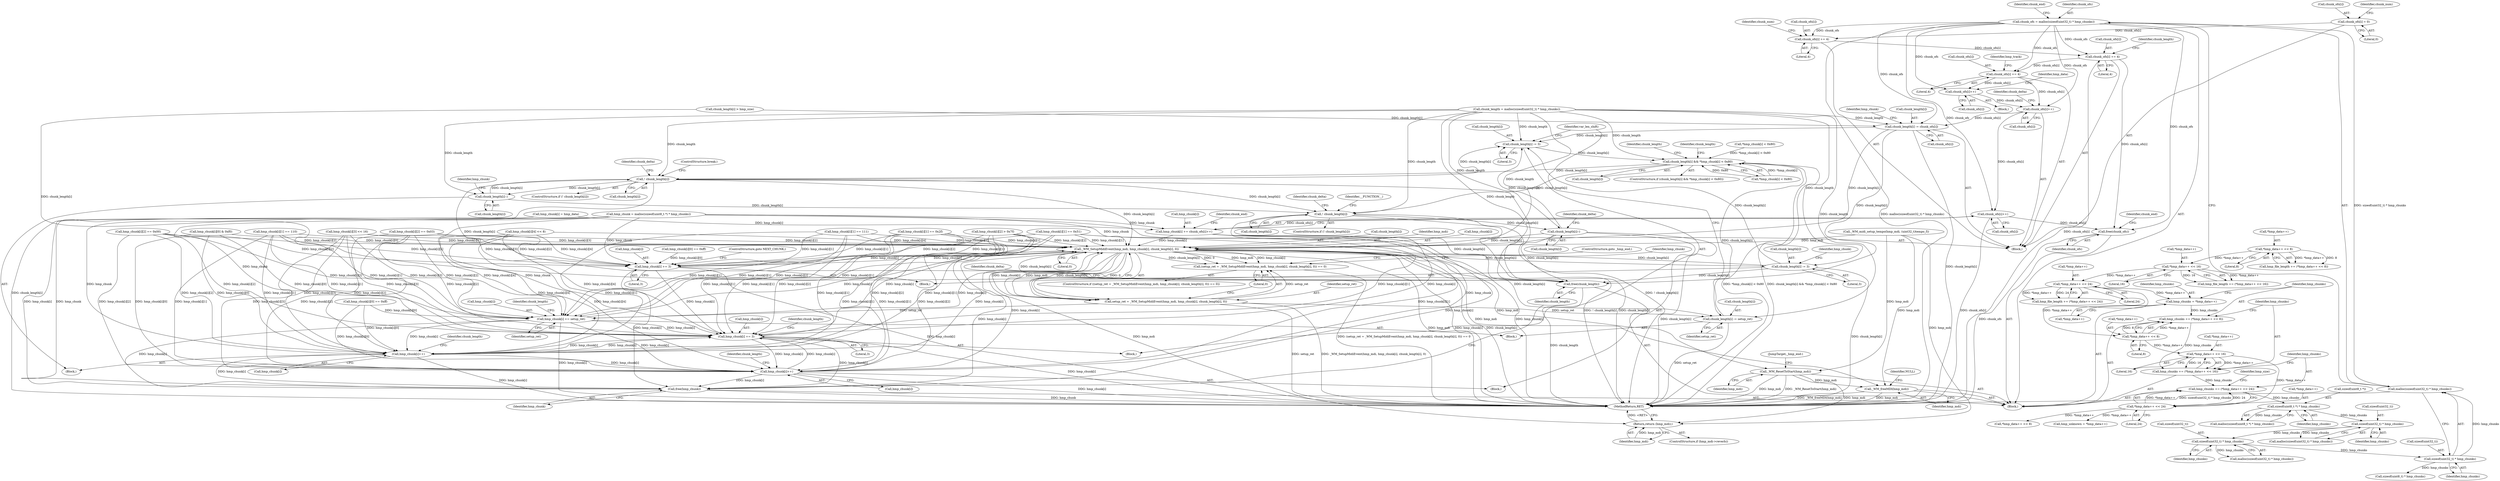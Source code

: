 digraph "0_wildmidi_660b513d99bced8783a4a5984ac2f742c74ebbdd_0@array" {
"1000703" [label="(Call,chunk_ofs[i]++)"];
"1000662" [label="(Call,chunk_ofs[i] += 4)"];
"1000508" [label="(Call,chunk_ofs = malloc(sizeof(uint32_t) * hmp_chunks))"];
"1000510" [label="(Call,malloc(sizeof(uint32_t) * hmp_chunks))"];
"1000511" [label="(Call,sizeof(uint32_t) * hmp_chunks)"];
"1000504" [label="(Call,sizeof(uint32_t) * hmp_chunks)"];
"1000497" [label="(Call,sizeof(uint32_t) * hmp_chunks)"];
"1000490" [label="(Call,sizeof(uint8_t *) * hmp_chunks)"];
"1000327" [label="(Call,hmp_chunks += (*hmp_data++ << 24))"];
"1000329" [label="(Call,*hmp_data++ << 24)"];
"1000322" [label="(Call,*hmp_data++ << 16)"];
"1000315" [label="(Call,*hmp_data++ << 8)"];
"1000292" [label="(Call,*hmp_data++ << 24)"];
"1000285" [label="(Call,*hmp_data++ << 16)"];
"1000278" [label="(Call,*hmp_data++ << 8)"];
"1000320" [label="(Call,hmp_chunks += (*hmp_data++ << 16))"];
"1000313" [label="(Call,hmp_chunks += (*hmp_data++ << 8))"];
"1000308" [label="(Call,hmp_chunks = *hmp_data++)"];
"1000612" [label="(Call,chunk_ofs[i] += 4)"];
"1000571" [label="(Call,chunk_ofs[i] += 4)"];
"1000540" [label="(Call,chunk_ofs[i] = 0)"];
"1000726" [label="(Call,chunk_ofs[i]++)"];
"1000751" [label="(Call,chunk_length[i] -= chunk_ofs[i])"];
"1000911" [label="(Call,chunk_length[i] -= 3)"];
"1001062" [label="(Call,chunk_length[i] && *hmp_chunk[i] < 0x80)"];
"1001076" [label="(Call,! chunk_length[i])"];
"1000926" [label="(Call,_WM_SetupMidiEvent(hmp_mdi, hmp_chunk[i], chunk_length[i], 0))"];
"1000923" [label="(Call,(setup_ret = _WM_SetupMidiEvent(hmp_mdi, hmp_chunk[i], chunk_length[i], 0)) == 0)"];
"1000924" [label="(Call,setup_ret = _WM_SetupMidiEvent(hmp_mdi, hmp_chunk[i], chunk_length[i], 0))"];
"1001043" [label="(Call,hmp_chunk[i] += setup_ret)"];
"1000906" [label="(Call,hmp_chunk[i] += 3)"];
"1001100" [label="(Call,hmp_chunk[i]++)"];
"1001143" [label="(Call,hmp_chunk[i]++)"];
"1001267" [label="(Call,free(hmp_chunk))"];
"1001048" [label="(Call,chunk_length[i] -= setup_ret)"];
"1000970" [label="(Call,chunk_length[i] -= 3)"];
"1001269" [label="(Call,free(chunk_length))"];
"1000975" [label="(Call,hmp_chunk[i] += 3)"];
"1001264" [label="(Call,_WM_ResetToStart(hmp_mdi))"];
"1001281" [label="(Return,return (hmp_mdi);)"];
"1001283" [label="(Call,_WM_freeMDI(hmp_mdi))"];
"1001104" [label="(Call,chunk_length[i]--)"];
"1001115" [label="(Call,! chunk_length[i])"];
"1001147" [label="(Call,chunk_length[i]--)"];
"1000762" [label="(Call,chunk_ofs[i]++)"];
"1000758" [label="(Call,hmp_chunk[i] += chunk_ofs[i]++)"];
"1001273" [label="(Call,free(chunk_ofs))"];
"1001105" [label="(Call,chunk_length[i])"];
"1000283" [label="(Call,hmp_file_length += (*hmp_data++ << 16))"];
"1001100" [label="(Call,hmp_chunk[i]++)"];
"1000910" [label="(Literal,3)"];
"1000870" [label="(Block,)"];
"1001267" [label="(Call,free(hmp_chunk))"];
"1000491" [label="(Call,sizeof(uint8_t *))"];
"1000279" [label="(Call,*hmp_data++)"];
"1000668" [label="(Identifier,hmp_track)"];
"1001116" [label="(Call,chunk_length[i])"];
"1000926" [label="(Call,_WM_SetupMidiEvent(hmp_mdi, hmp_chunk[i], chunk_length[i], 0))"];
"1000544" [label="(Literal,0)"];
"1000507" [label="(Identifier,hmp_chunks)"];
"1000727" [label="(Call,chunk_ofs[i])"];
"1001080" [label="(ControlStructure,break;)"];
"1001101" [label="(Call,hmp_chunk[i])"];
"1001052" [label="(Identifier,setup_ret)"];
"1000768" [label="(Identifier,chunk_end)"];
"1000931" [label="(Call,chunk_length[i])"];
"1000663" [label="(Call,chunk_ofs[i])"];
"1000760" [label="(Identifier,hmp_chunk)"];
"1001129" [label="(Identifier,chunk_delta)"];
"1001153" [label="(Identifier,chunk_delta)"];
"1001269" [label="(Call,free(chunk_length))"];
"1000503" [label="(Call,malloc(sizeof(uint32_t) * hmp_chunks))"];
"1000335" [label="(Identifier,hmp_size)"];
"1000970" [label="(Call,chunk_length[i] -= 3)"];
"1001144" [label="(Call,hmp_chunk[i])"];
"1001286" [label="(Identifier,NULL)"];
"1000704" [label="(Call,chunk_ofs[i])"];
"1000948" [label="(Call,hmp_chunk[i][1] == 0x2f)"];
"1001264" [label="(Call,_WM_ResetToStart(hmp_mdi))"];
"1000510" [label="(Call,malloc(sizeof(uint32_t) * hmp_chunks))"];
"1001149" [label="(Identifier,chunk_length)"];
"1000498" [label="(Call,sizeof(uint32_t))"];
"1000962" [label="(Block,)"];
"1001268" [label="(Identifier,hmp_chunk)"];
"1000974" [label="(Literal,3)"];
"1000927" [label="(Identifier,hmp_mdi)"];
"1001147" [label="(Call,chunk_length[i]--)"];
"1001104" [label="(Call,chunk_length[i]--)"];
"1001274" [label="(Identifier,chunk_ofs)"];
"1000497" [label="(Call,sizeof(uint32_t) * hmp_chunks)"];
"1001075" [label="(ControlStructure,if (! chunk_length[i]))"];
"1001148" [label="(Call,chunk_length[i])"];
"1001273" [label="(Call,free(chunk_ofs))"];
"1000612" [label="(Call,chunk_ofs[i] += 4)"];
"1000308" [label="(Call,hmp_chunks = *hmp_data++)"];
"1000322" [label="(Call,*hmp_data++ << 16)"];
"1000316" [label="(Call,*hmp_data++)"];
"1000935" [label="(Literal,0)"];
"1000984" [label="(Call,hmp_chunk[i][0] == 0xff)"];
"1000751" [label="(Call,chunk_length[i] -= chunk_ofs[i])"];
"1000662" [label="(Call,chunk_ofs[i] += 4)"];
"1001074" [label="(Block,)"];
"1001287" [label="(MethodReturn,RET)"];
"1000752" [label="(Call,chunk_length[i])"];
"1000330" [label="(Call,*hmp_data++)"];
"1001266" [label="(JumpTarget,_hmp_end:)"];
"1000496" [label="(Call,malloc(sizeof(uint32_t) * hmp_chunks))"];
"1000906" [label="(Call,hmp_chunk[i] += 3)"];
"1000541" [label="(Call,chunk_ofs[i])"];
"1000329" [label="(Call,*hmp_data++ << 24)"];
"1000912" [label="(Call,chunk_length[i])"];
"1001121" [label="(Identifier,__FUNCTION__)"];
"1001066" [label="(Call,*hmp_chunk[i] < 0x80)"];
"1000286" [label="(Call,*hmp_data++)"];
"1001106" [label="(Identifier,chunk_length)"];
"1000884" [label="(Call,hmp_chunk[i][1] == 110)"];
"1000726" [label="(Call,chunk_ofs[i]++)"];
"1000333" [label="(Literal,24)"];
"1000975" [label="(Call,hmp_chunk[i] += 3)"];
"1000943" [label="(Identifier,hmp_chunk)"];
"1000505" [label="(Call,sizeof(uint32_t))"];
"1000755" [label="(Call,chunk_ofs[i])"];
"1001062" [label="(Call,chunk_length[i] && *hmp_chunk[i] < 0x80)"];
"1000327" [label="(Call,hmp_chunks += (*hmp_data++ << 24))"];
"1000999" [label="(Call,hmp_chunk[i][2] == 0x03)"];
"1000922" [label="(ControlStructure,if ((setup_ret = _WM_SetupMidiEvent(hmp_mdi, hmp_chunk[i], chunk_length[i], 0)) == 0))"];
"1000500" [label="(Identifier,hmp_chunks)"];
"1001111" [label="(Identifier,hmp_chunk)"];
"1000571" [label="(Call,chunk_ofs[i] += 4)"];
"1000577" [label="(Identifier,chunk_num)"];
"1000937" [label="(ControlStructure,goto _hmp_end;)"];
"1000323" [label="(Call,*hmp_data++)"];
"1000326" [label="(Literal,16)"];
"1000733" [label="(Identifier,chunk_delta)"];
"1000282" [label="(Literal,8)"];
"1000511" [label="(Call,sizeof(uint32_t) * hmp_chunks)"];
"1001047" [label="(Identifier,setup_ret)"];
"1001054" [label="(Identifier,var_len_shift)"];
"1000977" [label="(Identifier,hmp_chunk)"];
"1000907" [label="(Call,hmp_chunk[i])"];
"1000540" [label="(Call,chunk_ofs[i] = 0)"];
"1000971" [label="(Call,chunk_length[i])"];
"1000928" [label="(Call,hmp_chunk[i])"];
"1000493" [label="(Identifier,hmp_chunks)"];
"1001063" [label="(Call,chunk_length[i])"];
"1000613" [label="(Call,chunk_ofs[i])"];
"1000758" [label="(Call,hmp_chunk[i] += chunk_ofs[i]++)"];
"1001284" [label="(Identifier,hmp_mdi)"];
"1000709" [label="(Identifier,hmp_data)"];
"1000535" [label="(Call,hmp_chunk[i] = hmp_data)"];
"1000285" [label="(Call,*hmp_data++ << 16)"];
"1000891" [label="(Call,hmp_chunk[i][1] == 111)"];
"1001276" [label="(Identifier,chunk_end)"];
"1001083" [label="(Identifier,chunk_delta)"];
"1000309" [label="(Identifier,hmp_chunks)"];
"1000934" [label="(Literal,0)"];
"1001282" [label="(Identifier,hmp_mdi)"];
"1000314" [label="(Identifier,hmp_chunks)"];
"1000979" [label="(Literal,3)"];
"1001114" [label="(ControlStructure,if (! chunk_length[i]))"];
"1001061" [label="(ControlStructure,if (chunk_length[i] && *hmp_chunk[i] < 0x80))"];
"1000534" [label="(Block,)"];
"1000337" [label="(Call,hmp_unknown = *hmp_data++)"];
"1000292" [label="(Call,*hmp_data++ << 24)"];
"1000489" [label="(Call,malloc(sizeof(uint8_t *) * hmp_chunks))"];
"1000344" [label="(Call,*hmp_data++ << 8)"];
"1000315" [label="(Call,*hmp_data++ << 8)"];
"1000620" [label="(Identifier,chunk_length)"];
"1000666" [label="(Literal,4)"];
"1001265" [label="(Identifier,hmp_mdi)"];
"1000762" [label="(Call,chunk_ofs[i]++)"];
"1001012" [label="(Call,hmp_chunk[i][3] << 16)"];
"1001283" [label="(Call,_WM_freeMDI(hmp_mdi))"];
"1000546" [label="(Identifier,chunk_num)"];
"1000290" [label="(Call,hmp_file_length += (*hmp_data++ << 24))"];
"1001277" [label="(ControlStructure,if (hmp_mdi->reverb))"];
"1000490" [label="(Call,sizeof(uint8_t *) * hmp_chunks)"];
"1000516" [label="(Identifier,chunk_end)"];
"1000494" [label="(Call,chunk_length = malloc(sizeof(uint32_t) * hmp_chunks))"];
"1001272" [label="(Identifier,chunk_delta)"];
"1000976" [label="(Call,hmp_chunk[i])"];
"1000518" [label="(Call,sizeof(uint8_t) * hmp_chunks)"];
"1000293" [label="(Call,*hmp_data++)"];
"1001115" [label="(Call,! chunk_length[i])"];
"1000917" [label="(Block,)"];
"1001270" [label="(Identifier,chunk_length)"];
"1000572" [label="(Call,chunk_ofs[i])"];
"1001108" [label="(Call,*hmp_chunk[i] < 0x80)"];
"1001078" [label="(Identifier,chunk_length)"];
"1000940" [label="(Call,hmp_chunk[i][0] == 0xff)"];
"1000874" [label="(Call,hmp_chunk[i][0] & 0xf0)"];
"1000684" [label="(Block,)"];
"1000512" [label="(Call,sizeof(uint32_t))"];
"1000276" [label="(Call,hmp_file_length += (*hmp_data++ << 8))"];
"1000759" [label="(Call,hmp_chunk[i])"];
"1000320" [label="(Call,hmp_chunks += (*hmp_data++ << 16))"];
"1001281" [label="(Return,return (hmp_mdi);)"];
"1000992" [label="(Call,hmp_chunk[i][1] == 0x51)"];
"1001044" [label="(Call,hmp_chunk[i])"];
"1000289" [label="(Literal,16)"];
"1000575" [label="(Literal,4)"];
"1000923" [label="(Call,(setup_ret = _WM_SetupMidiEvent(hmp_mdi, hmp_chunk[i], chunk_length[i], 0)) == 0)"];
"1000703" [label="(Call,chunk_ofs[i]++)"];
"1000321" [label="(Identifier,hmp_chunks)"];
"1000313" [label="(Call,hmp_chunks += (*hmp_data++ << 8))"];
"1000509" [label="(Identifier,chunk_ofs)"];
"1001117" [label="(Identifier,chunk_length)"];
"1000905" [label="(Block,)"];
"1000296" [label="(Literal,24)"];
"1000924" [label="(Call,setup_ret = _WM_SetupMidiEvent(hmp_mdi, hmp_chunk[i], chunk_length[i], 0))"];
"1001143" [label="(Call,hmp_chunk[i]++)"];
"1000925" [label="(Identifier,setup_ret)"];
"1000980" [label="(ControlStructure,goto NEXT_CHUNK;)"];
"1000514" [label="(Identifier,hmp_chunks)"];
"1000508" [label="(Call,chunk_ofs = malloc(sizeof(uint32_t) * hmp_chunks))"];
"1000911" [label="(Call,chunk_length[i] -= 3)"];
"1001043" [label="(Call,hmp_chunk[i] += setup_ret)"];
"1001048" [label="(Call,chunk_length[i] -= setup_ret)"];
"1000618" [label="(Call,chunk_length[i] > hmp_size)"];
"1000955" [label="(Call,hmp_chunk[i][2] == 0x00)"];
"1000328" [label="(Identifier,hmp_chunks)"];
"1000487" [label="(Call,hmp_chunk = malloc(sizeof(uint8_t *) * hmp_chunks))"];
"1000106" [label="(Block,)"];
"1001077" [label="(Call,chunk_length[i])"];
"1000616" [label="(Literal,4)"];
"1001050" [label="(Identifier,chunk_length)"];
"1000898" [label="(Call,hmp_chunk[i][2] > 0x7f)"];
"1000915" [label="(Literal,3)"];
"1000763" [label="(Call,chunk_ofs[i])"];
"1000319" [label="(Literal,8)"];
"1000482" [label="(Call,_WM_midi_setup_tempo(hmp_mdi, (uint32_t)tempo_f))"];
"1001076" [label="(Call,! chunk_length[i])"];
"1001020" [label="(Call,hmp_chunk[i][4] << 8)"];
"1000504" [label="(Call,sizeof(uint32_t) * hmp_chunks)"];
"1000913" [label="(Identifier,chunk_length)"];
"1000278" [label="(Call,*hmp_data++ << 8)"];
"1001049" [label="(Call,chunk_length[i])"];
"1000310" [label="(Call,*hmp_data++)"];
"1000703" -> "1000684"  [label="AST: "];
"1000703" -> "1000704"  [label="CFG: "];
"1000704" -> "1000703"  [label="AST: "];
"1000709" -> "1000703"  [label="CFG: "];
"1000662" -> "1000703"  [label="DDG: chunk_ofs[i]"];
"1000508" -> "1000703"  [label="DDG: chunk_ofs"];
"1000703" -> "1000726"  [label="DDG: chunk_ofs[i]"];
"1000662" -> "1000534"  [label="AST: "];
"1000662" -> "1000666"  [label="CFG: "];
"1000663" -> "1000662"  [label="AST: "];
"1000666" -> "1000662"  [label="AST: "];
"1000668" -> "1000662"  [label="CFG: "];
"1000508" -> "1000662"  [label="DDG: chunk_ofs"];
"1000612" -> "1000662"  [label="DDG: chunk_ofs[i]"];
"1000662" -> "1000726"  [label="DDG: chunk_ofs[i]"];
"1000508" -> "1000106"  [label="AST: "];
"1000508" -> "1000510"  [label="CFG: "];
"1000509" -> "1000508"  [label="AST: "];
"1000510" -> "1000508"  [label="AST: "];
"1000516" -> "1000508"  [label="CFG: "];
"1000508" -> "1001287"  [label="DDG: malloc(sizeof(uint32_t) * hmp_chunks)"];
"1000510" -> "1000508"  [label="DDG: sizeof(uint32_t) * hmp_chunks"];
"1000508" -> "1000571"  [label="DDG: chunk_ofs"];
"1000508" -> "1000612"  [label="DDG: chunk_ofs"];
"1000508" -> "1000726"  [label="DDG: chunk_ofs"];
"1000508" -> "1000751"  [label="DDG: chunk_ofs"];
"1000508" -> "1000762"  [label="DDG: chunk_ofs"];
"1000508" -> "1001273"  [label="DDG: chunk_ofs"];
"1000510" -> "1000511"  [label="CFG: "];
"1000511" -> "1000510"  [label="AST: "];
"1000510" -> "1001287"  [label="DDG: sizeof(uint32_t) * hmp_chunks"];
"1000511" -> "1000510"  [label="DDG: hmp_chunks"];
"1000511" -> "1000514"  [label="CFG: "];
"1000512" -> "1000511"  [label="AST: "];
"1000514" -> "1000511"  [label="AST: "];
"1000504" -> "1000511"  [label="DDG: hmp_chunks"];
"1000511" -> "1000518"  [label="DDG: hmp_chunks"];
"1000504" -> "1000503"  [label="AST: "];
"1000504" -> "1000507"  [label="CFG: "];
"1000505" -> "1000504"  [label="AST: "];
"1000507" -> "1000504"  [label="AST: "];
"1000503" -> "1000504"  [label="CFG: "];
"1000504" -> "1000503"  [label="DDG: hmp_chunks"];
"1000497" -> "1000504"  [label="DDG: hmp_chunks"];
"1000497" -> "1000496"  [label="AST: "];
"1000497" -> "1000500"  [label="CFG: "];
"1000498" -> "1000497"  [label="AST: "];
"1000500" -> "1000497"  [label="AST: "];
"1000496" -> "1000497"  [label="CFG: "];
"1000497" -> "1000496"  [label="DDG: hmp_chunks"];
"1000490" -> "1000497"  [label="DDG: hmp_chunks"];
"1000490" -> "1000489"  [label="AST: "];
"1000490" -> "1000493"  [label="CFG: "];
"1000491" -> "1000490"  [label="AST: "];
"1000493" -> "1000490"  [label="AST: "];
"1000489" -> "1000490"  [label="CFG: "];
"1000490" -> "1000489"  [label="DDG: hmp_chunks"];
"1000327" -> "1000490"  [label="DDG: hmp_chunks"];
"1000327" -> "1000106"  [label="AST: "];
"1000327" -> "1000329"  [label="CFG: "];
"1000328" -> "1000327"  [label="AST: "];
"1000329" -> "1000327"  [label="AST: "];
"1000335" -> "1000327"  [label="CFG: "];
"1000329" -> "1000327"  [label="DDG: *hmp_data++"];
"1000329" -> "1000327"  [label="DDG: 24"];
"1000320" -> "1000327"  [label="DDG: hmp_chunks"];
"1000329" -> "1000333"  [label="CFG: "];
"1000330" -> "1000329"  [label="AST: "];
"1000333" -> "1000329"  [label="AST: "];
"1000322" -> "1000329"  [label="DDG: *hmp_data++"];
"1000329" -> "1000337"  [label="DDG: *hmp_data++"];
"1000329" -> "1000344"  [label="DDG: *hmp_data++"];
"1000322" -> "1000320"  [label="AST: "];
"1000322" -> "1000326"  [label="CFG: "];
"1000323" -> "1000322"  [label="AST: "];
"1000326" -> "1000322"  [label="AST: "];
"1000320" -> "1000322"  [label="CFG: "];
"1000322" -> "1000320"  [label="DDG: *hmp_data++"];
"1000322" -> "1000320"  [label="DDG: 16"];
"1000315" -> "1000322"  [label="DDG: *hmp_data++"];
"1000315" -> "1000313"  [label="AST: "];
"1000315" -> "1000319"  [label="CFG: "];
"1000316" -> "1000315"  [label="AST: "];
"1000319" -> "1000315"  [label="AST: "];
"1000313" -> "1000315"  [label="CFG: "];
"1000315" -> "1000313"  [label="DDG: *hmp_data++"];
"1000315" -> "1000313"  [label="DDG: 8"];
"1000292" -> "1000315"  [label="DDG: *hmp_data++"];
"1000292" -> "1000290"  [label="AST: "];
"1000292" -> "1000296"  [label="CFG: "];
"1000293" -> "1000292"  [label="AST: "];
"1000296" -> "1000292"  [label="AST: "];
"1000290" -> "1000292"  [label="CFG: "];
"1000292" -> "1000290"  [label="DDG: *hmp_data++"];
"1000292" -> "1000290"  [label="DDG: 24"];
"1000285" -> "1000292"  [label="DDG: *hmp_data++"];
"1000292" -> "1000308"  [label="DDG: *hmp_data++"];
"1000285" -> "1000283"  [label="AST: "];
"1000285" -> "1000289"  [label="CFG: "];
"1000286" -> "1000285"  [label="AST: "];
"1000289" -> "1000285"  [label="AST: "];
"1000283" -> "1000285"  [label="CFG: "];
"1000285" -> "1000283"  [label="DDG: *hmp_data++"];
"1000285" -> "1000283"  [label="DDG: 16"];
"1000278" -> "1000285"  [label="DDG: *hmp_data++"];
"1000278" -> "1000276"  [label="AST: "];
"1000278" -> "1000282"  [label="CFG: "];
"1000279" -> "1000278"  [label="AST: "];
"1000282" -> "1000278"  [label="AST: "];
"1000276" -> "1000278"  [label="CFG: "];
"1000278" -> "1000276"  [label="DDG: *hmp_data++"];
"1000278" -> "1000276"  [label="DDG: 8"];
"1000320" -> "1000106"  [label="AST: "];
"1000321" -> "1000320"  [label="AST: "];
"1000328" -> "1000320"  [label="CFG: "];
"1000313" -> "1000320"  [label="DDG: hmp_chunks"];
"1000313" -> "1000106"  [label="AST: "];
"1000314" -> "1000313"  [label="AST: "];
"1000321" -> "1000313"  [label="CFG: "];
"1000308" -> "1000313"  [label="DDG: hmp_chunks"];
"1000308" -> "1000106"  [label="AST: "];
"1000308" -> "1000310"  [label="CFG: "];
"1000309" -> "1000308"  [label="AST: "];
"1000310" -> "1000308"  [label="AST: "];
"1000314" -> "1000308"  [label="CFG: "];
"1000612" -> "1000534"  [label="AST: "];
"1000612" -> "1000616"  [label="CFG: "];
"1000613" -> "1000612"  [label="AST: "];
"1000616" -> "1000612"  [label="AST: "];
"1000620" -> "1000612"  [label="CFG: "];
"1000612" -> "1001287"  [label="DDG: chunk_ofs[i]"];
"1000571" -> "1000612"  [label="DDG: chunk_ofs[i]"];
"1000612" -> "1001273"  [label="DDG: chunk_ofs[i]"];
"1000571" -> "1000534"  [label="AST: "];
"1000571" -> "1000575"  [label="CFG: "];
"1000572" -> "1000571"  [label="AST: "];
"1000575" -> "1000571"  [label="AST: "];
"1000577" -> "1000571"  [label="CFG: "];
"1000540" -> "1000571"  [label="DDG: chunk_ofs[i]"];
"1000540" -> "1000534"  [label="AST: "];
"1000540" -> "1000544"  [label="CFG: "];
"1000541" -> "1000540"  [label="AST: "];
"1000544" -> "1000540"  [label="AST: "];
"1000546" -> "1000540"  [label="CFG: "];
"1000726" -> "1000534"  [label="AST: "];
"1000726" -> "1000727"  [label="CFG: "];
"1000727" -> "1000726"  [label="AST: "];
"1000733" -> "1000726"  [label="CFG: "];
"1000726" -> "1000751"  [label="DDG: chunk_ofs[i]"];
"1000726" -> "1000762"  [label="DDG: chunk_ofs[i]"];
"1000751" -> "1000534"  [label="AST: "];
"1000751" -> "1000755"  [label="CFG: "];
"1000752" -> "1000751"  [label="AST: "];
"1000755" -> "1000751"  [label="AST: "];
"1000760" -> "1000751"  [label="CFG: "];
"1000751" -> "1001287"  [label="DDG: chunk_length[i]"];
"1000494" -> "1000751"  [label="DDG: chunk_length"];
"1000618" -> "1000751"  [label="DDG: chunk_length[i]"];
"1000751" -> "1000911"  [label="DDG: chunk_length[i]"];
"1000751" -> "1000926"  [label="DDG: chunk_length[i]"];
"1000751" -> "1001269"  [label="DDG: chunk_length[i]"];
"1000911" -> "1000905"  [label="AST: "];
"1000911" -> "1000915"  [label="CFG: "];
"1000912" -> "1000911"  [label="AST: "];
"1000915" -> "1000911"  [label="AST: "];
"1001054" -> "1000911"  [label="CFG: "];
"1001147" -> "1000911"  [label="DDG: chunk_length[i]"];
"1000494" -> "1000911"  [label="DDG: chunk_length"];
"1000970" -> "1000911"  [label="DDG: chunk_length[i]"];
"1001076" -> "1000911"  [label="DDG: chunk_length[i]"];
"1000911" -> "1001062"  [label="DDG: chunk_length[i]"];
"1001062" -> "1001061"  [label="AST: "];
"1001062" -> "1001063"  [label="CFG: "];
"1001062" -> "1001066"  [label="CFG: "];
"1001063" -> "1001062"  [label="AST: "];
"1001066" -> "1001062"  [label="AST: "];
"1001078" -> "1001062"  [label="CFG: "];
"1001117" -> "1001062"  [label="CFG: "];
"1001062" -> "1001287"  [label="DDG: chunk_length[i] && *hmp_chunk[i] < 0x80"];
"1001062" -> "1001287"  [label="DDG: *hmp_chunk[i] < 0x80"];
"1001048" -> "1001062"  [label="DDG: chunk_length[i]"];
"1000494" -> "1001062"  [label="DDG: chunk_length"];
"1001108" -> "1001062"  [label="DDG: *hmp_chunk[i] < 0x80"];
"1001066" -> "1001062"  [label="DDG: *hmp_chunk[i]"];
"1001066" -> "1001062"  [label="DDG: 0x80"];
"1001062" -> "1001076"  [label="DDG: chunk_length[i]"];
"1001062" -> "1001115"  [label="DDG: chunk_length[i]"];
"1001076" -> "1001075"  [label="AST: "];
"1001076" -> "1001077"  [label="CFG: "];
"1001077" -> "1001076"  [label="AST: "];
"1001080" -> "1001076"  [label="CFG: "];
"1001083" -> "1001076"  [label="CFG: "];
"1001076" -> "1001287"  [label="DDG: chunk_length[i]"];
"1001076" -> "1001287"  [label="DDG: ! chunk_length[i]"];
"1001076" -> "1000926"  [label="DDG: chunk_length[i]"];
"1001104" -> "1001076"  [label="DDG: chunk_length[i]"];
"1000494" -> "1001076"  [label="DDG: chunk_length"];
"1001076" -> "1001104"  [label="DDG: chunk_length[i]"];
"1001076" -> "1001115"  [label="DDG: chunk_length[i]"];
"1001076" -> "1001269"  [label="DDG: chunk_length[i]"];
"1000926" -> "1000924"  [label="AST: "];
"1000926" -> "1000934"  [label="CFG: "];
"1000927" -> "1000926"  [label="AST: "];
"1000928" -> "1000926"  [label="AST: "];
"1000931" -> "1000926"  [label="AST: "];
"1000934" -> "1000926"  [label="AST: "];
"1000924" -> "1000926"  [label="CFG: "];
"1000926" -> "1001287"  [label="DDG: hmp_mdi"];
"1000926" -> "1001287"  [label="DDG: hmp_chunk[i]"];
"1000926" -> "1001287"  [label="DDG: chunk_length[i]"];
"1000926" -> "1000923"  [label="DDG: hmp_mdi"];
"1000926" -> "1000923"  [label="DDG: hmp_chunk[i]"];
"1000926" -> "1000923"  [label="DDG: chunk_length[i]"];
"1000926" -> "1000923"  [label="DDG: 0"];
"1000926" -> "1000924"  [label="DDG: hmp_mdi"];
"1000926" -> "1000924"  [label="DDG: hmp_chunk[i]"];
"1000926" -> "1000924"  [label="DDG: chunk_length[i]"];
"1000926" -> "1000924"  [label="DDG: 0"];
"1000482" -> "1000926"  [label="DDG: hmp_mdi"];
"1000898" -> "1000926"  [label="DDG: hmp_chunk[i][2]"];
"1000487" -> "1000926"  [label="DDG: hmp_chunk"];
"1000884" -> "1000926"  [label="DDG: hmp_chunk[i][1]"];
"1000906" -> "1000926"  [label="DDG: hmp_chunk[i]"];
"1000891" -> "1000926"  [label="DDG: hmp_chunk[i][1]"];
"1000758" -> "1000926"  [label="DDG: hmp_chunk[i]"];
"1001012" -> "1000926"  [label="DDG: hmp_chunk[i][3]"];
"1000948" -> "1000926"  [label="DDG: hmp_chunk[i][1]"];
"1001100" -> "1000926"  [label="DDG: hmp_chunk[i]"];
"1001143" -> "1000926"  [label="DDG: hmp_chunk[i]"];
"1000955" -> "1000926"  [label="DDG: hmp_chunk[i][2]"];
"1000999" -> "1000926"  [label="DDG: hmp_chunk[i][2]"];
"1000992" -> "1000926"  [label="DDG: hmp_chunk[i][1]"];
"1001020" -> "1000926"  [label="DDG: hmp_chunk[i][4]"];
"1001043" -> "1000926"  [label="DDG: hmp_chunk[i]"];
"1000874" -> "1000926"  [label="DDG: hmp_chunk[i][0]"];
"1000975" -> "1000926"  [label="DDG: hmp_chunk[i]"];
"1001147" -> "1000926"  [label="DDG: chunk_length[i]"];
"1000494" -> "1000926"  [label="DDG: chunk_length"];
"1000970" -> "1000926"  [label="DDG: chunk_length[i]"];
"1000926" -> "1000970"  [label="DDG: chunk_length[i]"];
"1000926" -> "1000975"  [label="DDG: hmp_chunk[i]"];
"1000926" -> "1001043"  [label="DDG: hmp_chunk[i]"];
"1000926" -> "1001048"  [label="DDG: chunk_length[i]"];
"1000926" -> "1001264"  [label="DDG: hmp_mdi"];
"1000926" -> "1001267"  [label="DDG: hmp_chunk[i]"];
"1000926" -> "1001269"  [label="DDG: chunk_length[i]"];
"1000926" -> "1001281"  [label="DDG: hmp_mdi"];
"1000926" -> "1001283"  [label="DDG: hmp_mdi"];
"1000923" -> "1000922"  [label="AST: "];
"1000923" -> "1000935"  [label="CFG: "];
"1000924" -> "1000923"  [label="AST: "];
"1000935" -> "1000923"  [label="AST: "];
"1000937" -> "1000923"  [label="CFG: "];
"1000943" -> "1000923"  [label="CFG: "];
"1000923" -> "1001287"  [label="DDG: (setup_ret = _WM_SetupMidiEvent(hmp_mdi, hmp_chunk[i], chunk_length[i], 0)) == 0"];
"1000924" -> "1000923"  [label="DDG: setup_ret"];
"1000925" -> "1000924"  [label="AST: "];
"1000935" -> "1000924"  [label="CFG: "];
"1000924" -> "1001287"  [label="DDG: _WM_SetupMidiEvent(hmp_mdi, hmp_chunk[i], chunk_length[i], 0)"];
"1000924" -> "1001287"  [label="DDG: setup_ret"];
"1000924" -> "1001043"  [label="DDG: setup_ret"];
"1000924" -> "1001048"  [label="DDG: setup_ret"];
"1001043" -> "1000917"  [label="AST: "];
"1001043" -> "1001047"  [label="CFG: "];
"1001044" -> "1001043"  [label="AST: "];
"1001047" -> "1001043"  [label="AST: "];
"1001050" -> "1001043"  [label="CFG: "];
"1001043" -> "1001287"  [label="DDG: hmp_chunk[i]"];
"1001043" -> "1000906"  [label="DDG: hmp_chunk[i]"];
"1000898" -> "1001043"  [label="DDG: hmp_chunk[i][2]"];
"1000487" -> "1001043"  [label="DDG: hmp_chunk"];
"1000884" -> "1001043"  [label="DDG: hmp_chunk[i][1]"];
"1000891" -> "1001043"  [label="DDG: hmp_chunk[i][1]"];
"1001012" -> "1001043"  [label="DDG: hmp_chunk[i][3]"];
"1000948" -> "1001043"  [label="DDG: hmp_chunk[i][1]"];
"1000984" -> "1001043"  [label="DDG: hmp_chunk[i][0]"];
"1000955" -> "1001043"  [label="DDG: hmp_chunk[i][2]"];
"1000999" -> "1001043"  [label="DDG: hmp_chunk[i][2]"];
"1000992" -> "1001043"  [label="DDG: hmp_chunk[i][1]"];
"1001020" -> "1001043"  [label="DDG: hmp_chunk[i][4]"];
"1001043" -> "1001100"  [label="DDG: hmp_chunk[i]"];
"1001043" -> "1001143"  [label="DDG: hmp_chunk[i]"];
"1001043" -> "1001267"  [label="DDG: hmp_chunk[i]"];
"1000906" -> "1000905"  [label="AST: "];
"1000906" -> "1000910"  [label="CFG: "];
"1000907" -> "1000906"  [label="AST: "];
"1000910" -> "1000906"  [label="AST: "];
"1000913" -> "1000906"  [label="CFG: "];
"1000906" -> "1001287"  [label="DDG: hmp_chunk[i]"];
"1000898" -> "1000906"  [label="DDG: hmp_chunk[i][2]"];
"1000487" -> "1000906"  [label="DDG: hmp_chunk"];
"1000884" -> "1000906"  [label="DDG: hmp_chunk[i][1]"];
"1000891" -> "1000906"  [label="DDG: hmp_chunk[i][1]"];
"1000758" -> "1000906"  [label="DDG: hmp_chunk[i]"];
"1001012" -> "1000906"  [label="DDG: hmp_chunk[i][3]"];
"1000948" -> "1000906"  [label="DDG: hmp_chunk[i][1]"];
"1001100" -> "1000906"  [label="DDG: hmp_chunk[i]"];
"1001143" -> "1000906"  [label="DDG: hmp_chunk[i]"];
"1000955" -> "1000906"  [label="DDG: hmp_chunk[i][2]"];
"1000999" -> "1000906"  [label="DDG: hmp_chunk[i][2]"];
"1000992" -> "1000906"  [label="DDG: hmp_chunk[i][1]"];
"1001020" -> "1000906"  [label="DDG: hmp_chunk[i][4]"];
"1000874" -> "1000906"  [label="DDG: hmp_chunk[i][0]"];
"1000975" -> "1000906"  [label="DDG: hmp_chunk[i]"];
"1000906" -> "1001100"  [label="DDG: hmp_chunk[i]"];
"1000906" -> "1001143"  [label="DDG: hmp_chunk[i]"];
"1000906" -> "1001267"  [label="DDG: hmp_chunk[i]"];
"1001100" -> "1001074"  [label="AST: "];
"1001100" -> "1001101"  [label="CFG: "];
"1001101" -> "1001100"  [label="AST: "];
"1001106" -> "1001100"  [label="CFG: "];
"1001100" -> "1001287"  [label="DDG: hmp_chunk[i]"];
"1000898" -> "1001100"  [label="DDG: hmp_chunk[i][2]"];
"1000487" -> "1001100"  [label="DDG: hmp_chunk"];
"1000884" -> "1001100"  [label="DDG: hmp_chunk[i][1]"];
"1000891" -> "1001100"  [label="DDG: hmp_chunk[i][1]"];
"1001012" -> "1001100"  [label="DDG: hmp_chunk[i][3]"];
"1000948" -> "1001100"  [label="DDG: hmp_chunk[i][1]"];
"1000984" -> "1001100"  [label="DDG: hmp_chunk[i][0]"];
"1000874" -> "1001100"  [label="DDG: hmp_chunk[i][0]"];
"1000955" -> "1001100"  [label="DDG: hmp_chunk[i][2]"];
"1000999" -> "1001100"  [label="DDG: hmp_chunk[i][2]"];
"1000992" -> "1001100"  [label="DDG: hmp_chunk[i][1]"];
"1001020" -> "1001100"  [label="DDG: hmp_chunk[i][4]"];
"1001100" -> "1001143"  [label="DDG: hmp_chunk[i]"];
"1001100" -> "1001267"  [label="DDG: hmp_chunk[i]"];
"1001143" -> "1000870"  [label="AST: "];
"1001143" -> "1001144"  [label="CFG: "];
"1001144" -> "1001143"  [label="AST: "];
"1001149" -> "1001143"  [label="CFG: "];
"1001143" -> "1001287"  [label="DDG: hmp_chunk[i]"];
"1000898" -> "1001143"  [label="DDG: hmp_chunk[i][2]"];
"1000487" -> "1001143"  [label="DDG: hmp_chunk"];
"1000884" -> "1001143"  [label="DDG: hmp_chunk[i][1]"];
"1000891" -> "1001143"  [label="DDG: hmp_chunk[i][1]"];
"1001012" -> "1001143"  [label="DDG: hmp_chunk[i][3]"];
"1000948" -> "1001143"  [label="DDG: hmp_chunk[i][1]"];
"1000984" -> "1001143"  [label="DDG: hmp_chunk[i][0]"];
"1000874" -> "1001143"  [label="DDG: hmp_chunk[i][0]"];
"1000955" -> "1001143"  [label="DDG: hmp_chunk[i][2]"];
"1000999" -> "1001143"  [label="DDG: hmp_chunk[i][2]"];
"1000992" -> "1001143"  [label="DDG: hmp_chunk[i][1]"];
"1001020" -> "1001143"  [label="DDG: hmp_chunk[i][4]"];
"1001143" -> "1001267"  [label="DDG: hmp_chunk[i]"];
"1001267" -> "1000106"  [label="AST: "];
"1001267" -> "1001268"  [label="CFG: "];
"1001268" -> "1001267"  [label="AST: "];
"1001270" -> "1001267"  [label="CFG: "];
"1001267" -> "1001287"  [label="DDG: hmp_chunk"];
"1000487" -> "1001267"  [label="DDG: hmp_chunk"];
"1000535" -> "1001267"  [label="DDG: hmp_chunk[i]"];
"1000758" -> "1001267"  [label="DDG: hmp_chunk[i]"];
"1000975" -> "1001267"  [label="DDG: hmp_chunk[i]"];
"1001048" -> "1000917"  [label="AST: "];
"1001048" -> "1001052"  [label="CFG: "];
"1001049" -> "1001048"  [label="AST: "];
"1001052" -> "1001048"  [label="AST: "];
"1001054" -> "1001048"  [label="CFG: "];
"1001048" -> "1001287"  [label="DDG: setup_ret"];
"1000494" -> "1001048"  [label="DDG: chunk_length"];
"1000970" -> "1000962"  [label="AST: "];
"1000970" -> "1000974"  [label="CFG: "];
"1000971" -> "1000970"  [label="AST: "];
"1000974" -> "1000970"  [label="AST: "];
"1000977" -> "1000970"  [label="CFG: "];
"1000970" -> "1001287"  [label="DDG: chunk_length[i]"];
"1000494" -> "1000970"  [label="DDG: chunk_length"];
"1000970" -> "1001269"  [label="DDG: chunk_length[i]"];
"1001269" -> "1000106"  [label="AST: "];
"1001269" -> "1001270"  [label="CFG: "];
"1001270" -> "1001269"  [label="AST: "];
"1001272" -> "1001269"  [label="CFG: "];
"1001269" -> "1001287"  [label="DDG: chunk_length"];
"1001147" -> "1001269"  [label="DDG: chunk_length[i]"];
"1001115" -> "1001269"  [label="DDG: chunk_length[i]"];
"1000494" -> "1001269"  [label="DDG: chunk_length"];
"1000618" -> "1001269"  [label="DDG: chunk_length[i]"];
"1000975" -> "1000962"  [label="AST: "];
"1000975" -> "1000979"  [label="CFG: "];
"1000976" -> "1000975"  [label="AST: "];
"1000979" -> "1000975"  [label="AST: "];
"1000980" -> "1000975"  [label="CFG: "];
"1000975" -> "1001287"  [label="DDG: hmp_chunk[i]"];
"1000898" -> "1000975"  [label="DDG: hmp_chunk[i][2]"];
"1000487" -> "1000975"  [label="DDG: hmp_chunk"];
"1000884" -> "1000975"  [label="DDG: hmp_chunk[i][1]"];
"1001012" -> "1000975"  [label="DDG: hmp_chunk[i][3]"];
"1000948" -> "1000975"  [label="DDG: hmp_chunk[i][1]"];
"1000955" -> "1000975"  [label="DDG: hmp_chunk[i][2]"];
"1000999" -> "1000975"  [label="DDG: hmp_chunk[i][2]"];
"1000992" -> "1000975"  [label="DDG: hmp_chunk[i][1]"];
"1001020" -> "1000975"  [label="DDG: hmp_chunk[i][4]"];
"1000940" -> "1000975"  [label="DDG: hmp_chunk[i][0]"];
"1000891" -> "1000975"  [label="DDG: hmp_chunk[i][1]"];
"1001264" -> "1000106"  [label="AST: "];
"1001264" -> "1001265"  [label="CFG: "];
"1001265" -> "1001264"  [label="AST: "];
"1001266" -> "1001264"  [label="CFG: "];
"1001264" -> "1001287"  [label="DDG: hmp_mdi"];
"1001264" -> "1001287"  [label="DDG: _WM_ResetToStart(hmp_mdi)"];
"1000482" -> "1001264"  [label="DDG: hmp_mdi"];
"1001264" -> "1001281"  [label="DDG: hmp_mdi"];
"1001264" -> "1001283"  [label="DDG: hmp_mdi"];
"1001281" -> "1001277"  [label="AST: "];
"1001281" -> "1001282"  [label="CFG: "];
"1001282" -> "1001281"  [label="AST: "];
"1001287" -> "1001281"  [label="CFG: "];
"1001281" -> "1001287"  [label="DDG: <RET>"];
"1001282" -> "1001281"  [label="DDG: hmp_mdi"];
"1000482" -> "1001281"  [label="DDG: hmp_mdi"];
"1001283" -> "1000106"  [label="AST: "];
"1001283" -> "1001284"  [label="CFG: "];
"1001284" -> "1001283"  [label="AST: "];
"1001286" -> "1001283"  [label="CFG: "];
"1001283" -> "1001287"  [label="DDG: _WM_freeMDI(hmp_mdi)"];
"1001283" -> "1001287"  [label="DDG: hmp_mdi"];
"1000482" -> "1001283"  [label="DDG: hmp_mdi"];
"1001104" -> "1001074"  [label="AST: "];
"1001104" -> "1001105"  [label="CFG: "];
"1001105" -> "1001104"  [label="AST: "];
"1001111" -> "1001104"  [label="CFG: "];
"1000494" -> "1001104"  [label="DDG: chunk_length"];
"1001104" -> "1001115"  [label="DDG: chunk_length[i]"];
"1001115" -> "1001114"  [label="AST: "];
"1001115" -> "1001116"  [label="CFG: "];
"1001116" -> "1001115"  [label="AST: "];
"1001121" -> "1001115"  [label="CFG: "];
"1001129" -> "1001115"  [label="CFG: "];
"1001115" -> "1001287"  [label="DDG: chunk_length[i]"];
"1001115" -> "1001287"  [label="DDG: ! chunk_length[i]"];
"1000494" -> "1001115"  [label="DDG: chunk_length"];
"1001115" -> "1001147"  [label="DDG: chunk_length[i]"];
"1001147" -> "1000870"  [label="AST: "];
"1001147" -> "1001148"  [label="CFG: "];
"1001148" -> "1001147"  [label="AST: "];
"1001153" -> "1001147"  [label="CFG: "];
"1001147" -> "1001287"  [label="DDG: chunk_length[i]"];
"1000494" -> "1001147"  [label="DDG: chunk_length"];
"1000762" -> "1000758"  [label="AST: "];
"1000762" -> "1000763"  [label="CFG: "];
"1000763" -> "1000762"  [label="AST: "];
"1000758" -> "1000762"  [label="CFG: "];
"1000762" -> "1001287"  [label="DDG: chunk_ofs[i]"];
"1000762" -> "1000758"  [label="DDG: chunk_ofs[i]"];
"1000762" -> "1001273"  [label="DDG: chunk_ofs[i]"];
"1000758" -> "1000534"  [label="AST: "];
"1000759" -> "1000758"  [label="AST: "];
"1000768" -> "1000758"  [label="CFG: "];
"1000758" -> "1001287"  [label="DDG: hmp_chunk[i]"];
"1000487" -> "1000758"  [label="DDG: hmp_chunk"];
"1000535" -> "1000758"  [label="DDG: hmp_chunk[i]"];
"1001273" -> "1000106"  [label="AST: "];
"1001273" -> "1001274"  [label="CFG: "];
"1001274" -> "1001273"  [label="AST: "];
"1001276" -> "1001273"  [label="CFG: "];
"1001273" -> "1001287"  [label="DDG: chunk_ofs"];
}
